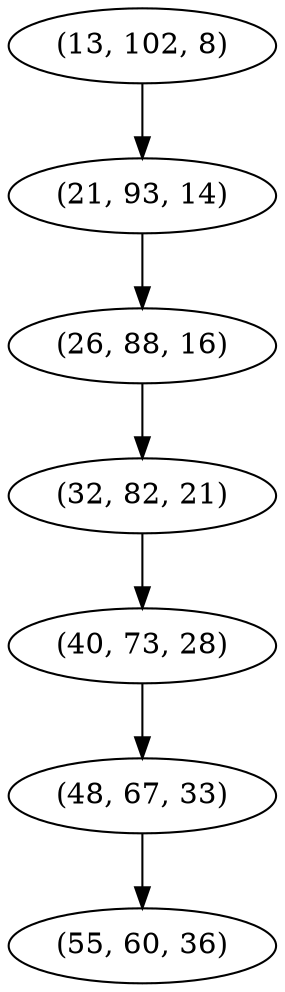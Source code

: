 digraph tree {
    "(13, 102, 8)";
    "(21, 93, 14)";
    "(26, 88, 16)";
    "(32, 82, 21)";
    "(40, 73, 28)";
    "(48, 67, 33)";
    "(55, 60, 36)";
    "(13, 102, 8)" -> "(21, 93, 14)";
    "(21, 93, 14)" -> "(26, 88, 16)";
    "(26, 88, 16)" -> "(32, 82, 21)";
    "(32, 82, 21)" -> "(40, 73, 28)";
    "(40, 73, 28)" -> "(48, 67, 33)";
    "(48, 67, 33)" -> "(55, 60, 36)";
}
